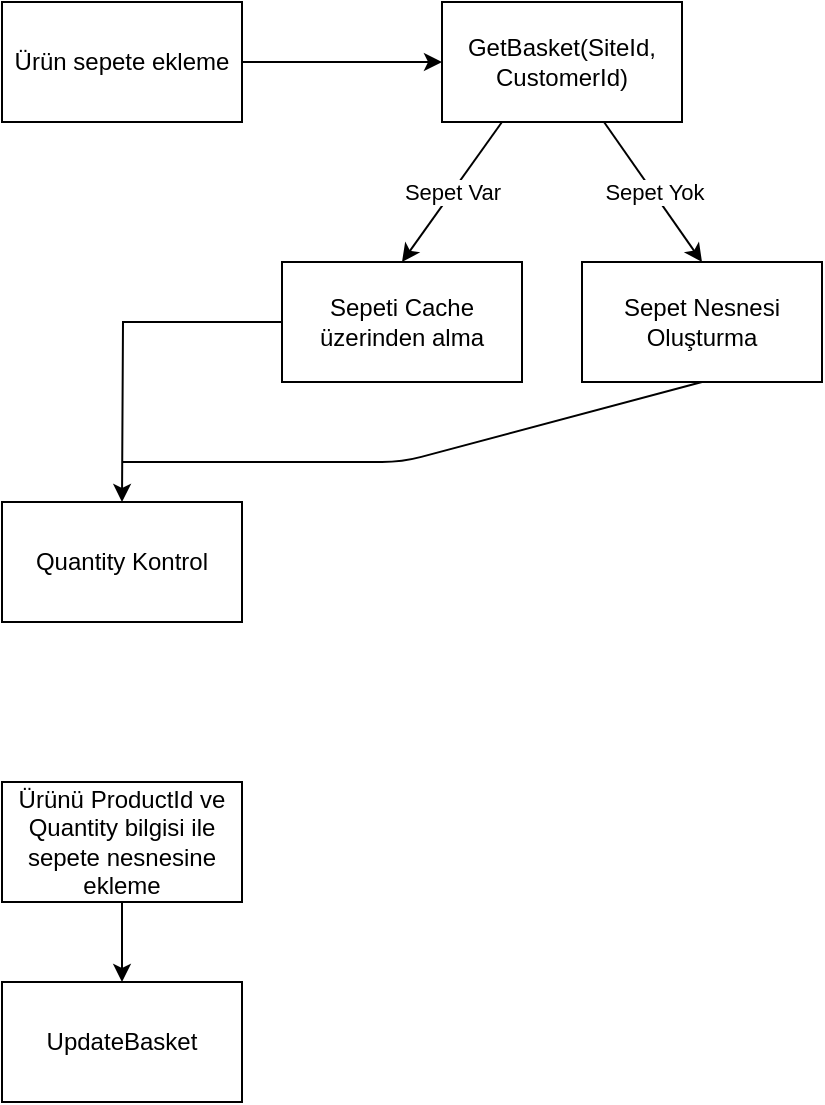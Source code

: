 <mxfile version="15.1.2" type="github">
  <diagram id="FmcaAKB2cFFs51TwNic5" name="Page-1">
    <mxGraphModel dx="1186" dy="704" grid="1" gridSize="10" guides="1" tooltips="1" connect="1" arrows="1" fold="1" page="1" pageScale="1" pageWidth="827" pageHeight="1169" math="0" shadow="0">
      <root>
        <mxCell id="0" />
        <mxCell id="1" parent="0" />
        <mxCell id="HHPsFoaIqlHAHNvTVhfj-15" value="" style="edgeStyle=orthogonalEdgeStyle;rounded=0;orthogonalLoop=1;jettySize=auto;html=1;" edge="1" parent="1" source="HHPsFoaIqlHAHNvTVhfj-1" target="HHPsFoaIqlHAHNvTVhfj-14">
          <mxGeometry relative="1" as="geometry" />
        </mxCell>
        <mxCell id="HHPsFoaIqlHAHNvTVhfj-1" value="Ürün sepete ekleme" style="rounded=0;whiteSpace=wrap;html=1;" vertex="1" parent="1">
          <mxGeometry x="40" y="10" width="120" height="60" as="geometry" />
        </mxCell>
        <mxCell id="HHPsFoaIqlHAHNvTVhfj-16" style="edgeStyle=orthogonalEdgeStyle;rounded=0;orthogonalLoop=1;jettySize=auto;html=1;" edge="1" parent="1" source="HHPsFoaIqlHAHNvTVhfj-2">
          <mxGeometry relative="1" as="geometry">
            <mxPoint x="100" y="260" as="targetPoint" />
          </mxGeometry>
        </mxCell>
        <mxCell id="HHPsFoaIqlHAHNvTVhfj-2" value="&lt;span&gt;Sepeti Cache üzerinden alma&lt;/span&gt;" style="rounded=0;whiteSpace=wrap;html=1;" vertex="1" parent="1">
          <mxGeometry x="180" y="140" width="120" height="60" as="geometry" />
        </mxCell>
        <mxCell id="HHPsFoaIqlHAHNvTVhfj-3" value="&lt;span&gt;Sepet Nesnesi Oluşturma&lt;/span&gt;" style="rounded=0;whiteSpace=wrap;html=1;" vertex="1" parent="1">
          <mxGeometry x="330" y="140" width="120" height="60" as="geometry" />
        </mxCell>
        <mxCell id="HHPsFoaIqlHAHNvTVhfj-4" value="" style="endArrow=classic;html=1;entryX=0.5;entryY=0;entryDx=0;entryDy=0;exitX=0.25;exitY=1;exitDx=0;exitDy=0;" edge="1" parent="1" source="HHPsFoaIqlHAHNvTVhfj-14" target="HHPsFoaIqlHAHNvTVhfj-2">
          <mxGeometry relative="1" as="geometry">
            <mxPoint x="100" y="140" as="sourcePoint" />
            <mxPoint x="220" y="140" as="targetPoint" />
          </mxGeometry>
        </mxCell>
        <mxCell id="HHPsFoaIqlHAHNvTVhfj-5" value="Sepet Var" style="edgeLabel;resizable=0;html=1;align=center;verticalAlign=middle;" connectable="0" vertex="1" parent="HHPsFoaIqlHAHNvTVhfj-4">
          <mxGeometry relative="1" as="geometry" />
        </mxCell>
        <mxCell id="HHPsFoaIqlHAHNvTVhfj-6" value="" style="endArrow=classic;html=1;entryX=0.5;entryY=0;entryDx=0;entryDy=0;" edge="1" parent="1" source="HHPsFoaIqlHAHNvTVhfj-14" target="HHPsFoaIqlHAHNvTVhfj-3">
          <mxGeometry relative="1" as="geometry">
            <mxPoint x="340" y="71" as="sourcePoint" />
            <mxPoint x="240" y="180" as="targetPoint" />
          </mxGeometry>
        </mxCell>
        <mxCell id="HHPsFoaIqlHAHNvTVhfj-7" value="Sepet Yok" style="edgeLabel;resizable=0;html=1;align=center;verticalAlign=middle;" connectable="0" vertex="1" parent="HHPsFoaIqlHAHNvTVhfj-6">
          <mxGeometry relative="1" as="geometry" />
        </mxCell>
        <mxCell id="HHPsFoaIqlHAHNvTVhfj-13" value="" style="edgeStyle=orthogonalEdgeStyle;rounded=0;orthogonalLoop=1;jettySize=auto;html=1;" edge="1" parent="1" source="HHPsFoaIqlHAHNvTVhfj-10" target="HHPsFoaIqlHAHNvTVhfj-12">
          <mxGeometry relative="1" as="geometry" />
        </mxCell>
        <mxCell id="HHPsFoaIqlHAHNvTVhfj-10" value="Ürünü ProductId ve Quantity bilgisi ile sepete nesnesine ekleme" style="rounded=0;whiteSpace=wrap;html=1;" vertex="1" parent="1">
          <mxGeometry x="40" y="400" width="120" height="60" as="geometry" />
        </mxCell>
        <mxCell id="HHPsFoaIqlHAHNvTVhfj-12" value="UpdateBasket" style="rounded=0;whiteSpace=wrap;html=1;" vertex="1" parent="1">
          <mxGeometry x="40" y="500" width="120" height="60" as="geometry" />
        </mxCell>
        <mxCell id="HHPsFoaIqlHAHNvTVhfj-14" value="GetBasket(SiteId, CustomerId)" style="rounded=0;whiteSpace=wrap;html=1;" vertex="1" parent="1">
          <mxGeometry x="260" y="10" width="120" height="60" as="geometry" />
        </mxCell>
        <mxCell id="HHPsFoaIqlHAHNvTVhfj-18" value="" style="endArrow=none;html=1;entryX=0.5;entryY=1;entryDx=0;entryDy=0;" edge="1" parent="1" target="HHPsFoaIqlHAHNvTVhfj-3">
          <mxGeometry width="50" height="50" relative="1" as="geometry">
            <mxPoint x="100" y="240" as="sourcePoint" />
            <mxPoint x="250" y="240" as="targetPoint" />
            <Array as="points">
              <mxPoint x="240" y="240" />
            </Array>
          </mxGeometry>
        </mxCell>
        <mxCell id="HHPsFoaIqlHAHNvTVhfj-19" value="Quantity Kontrol" style="rounded=0;whiteSpace=wrap;html=1;" vertex="1" parent="1">
          <mxGeometry x="40" y="260" width="120" height="60" as="geometry" />
        </mxCell>
      </root>
    </mxGraphModel>
  </diagram>
</mxfile>
